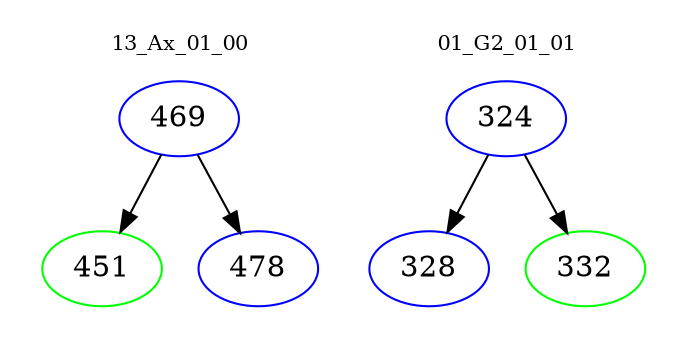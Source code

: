 digraph{
subgraph cluster_0 {
color = white
label = "13_Ax_01_00";
fontsize=10;
T0_469 [label="469", color="blue"]
T0_469 -> T0_451 [color="black"]
T0_451 [label="451", color="green"]
T0_469 -> T0_478 [color="black"]
T0_478 [label="478", color="blue"]
}
subgraph cluster_1 {
color = white
label = "01_G2_01_01";
fontsize=10;
T1_324 [label="324", color="blue"]
T1_324 -> T1_328 [color="black"]
T1_328 [label="328", color="blue"]
T1_324 -> T1_332 [color="black"]
T1_332 [label="332", color="green"]
}
}
